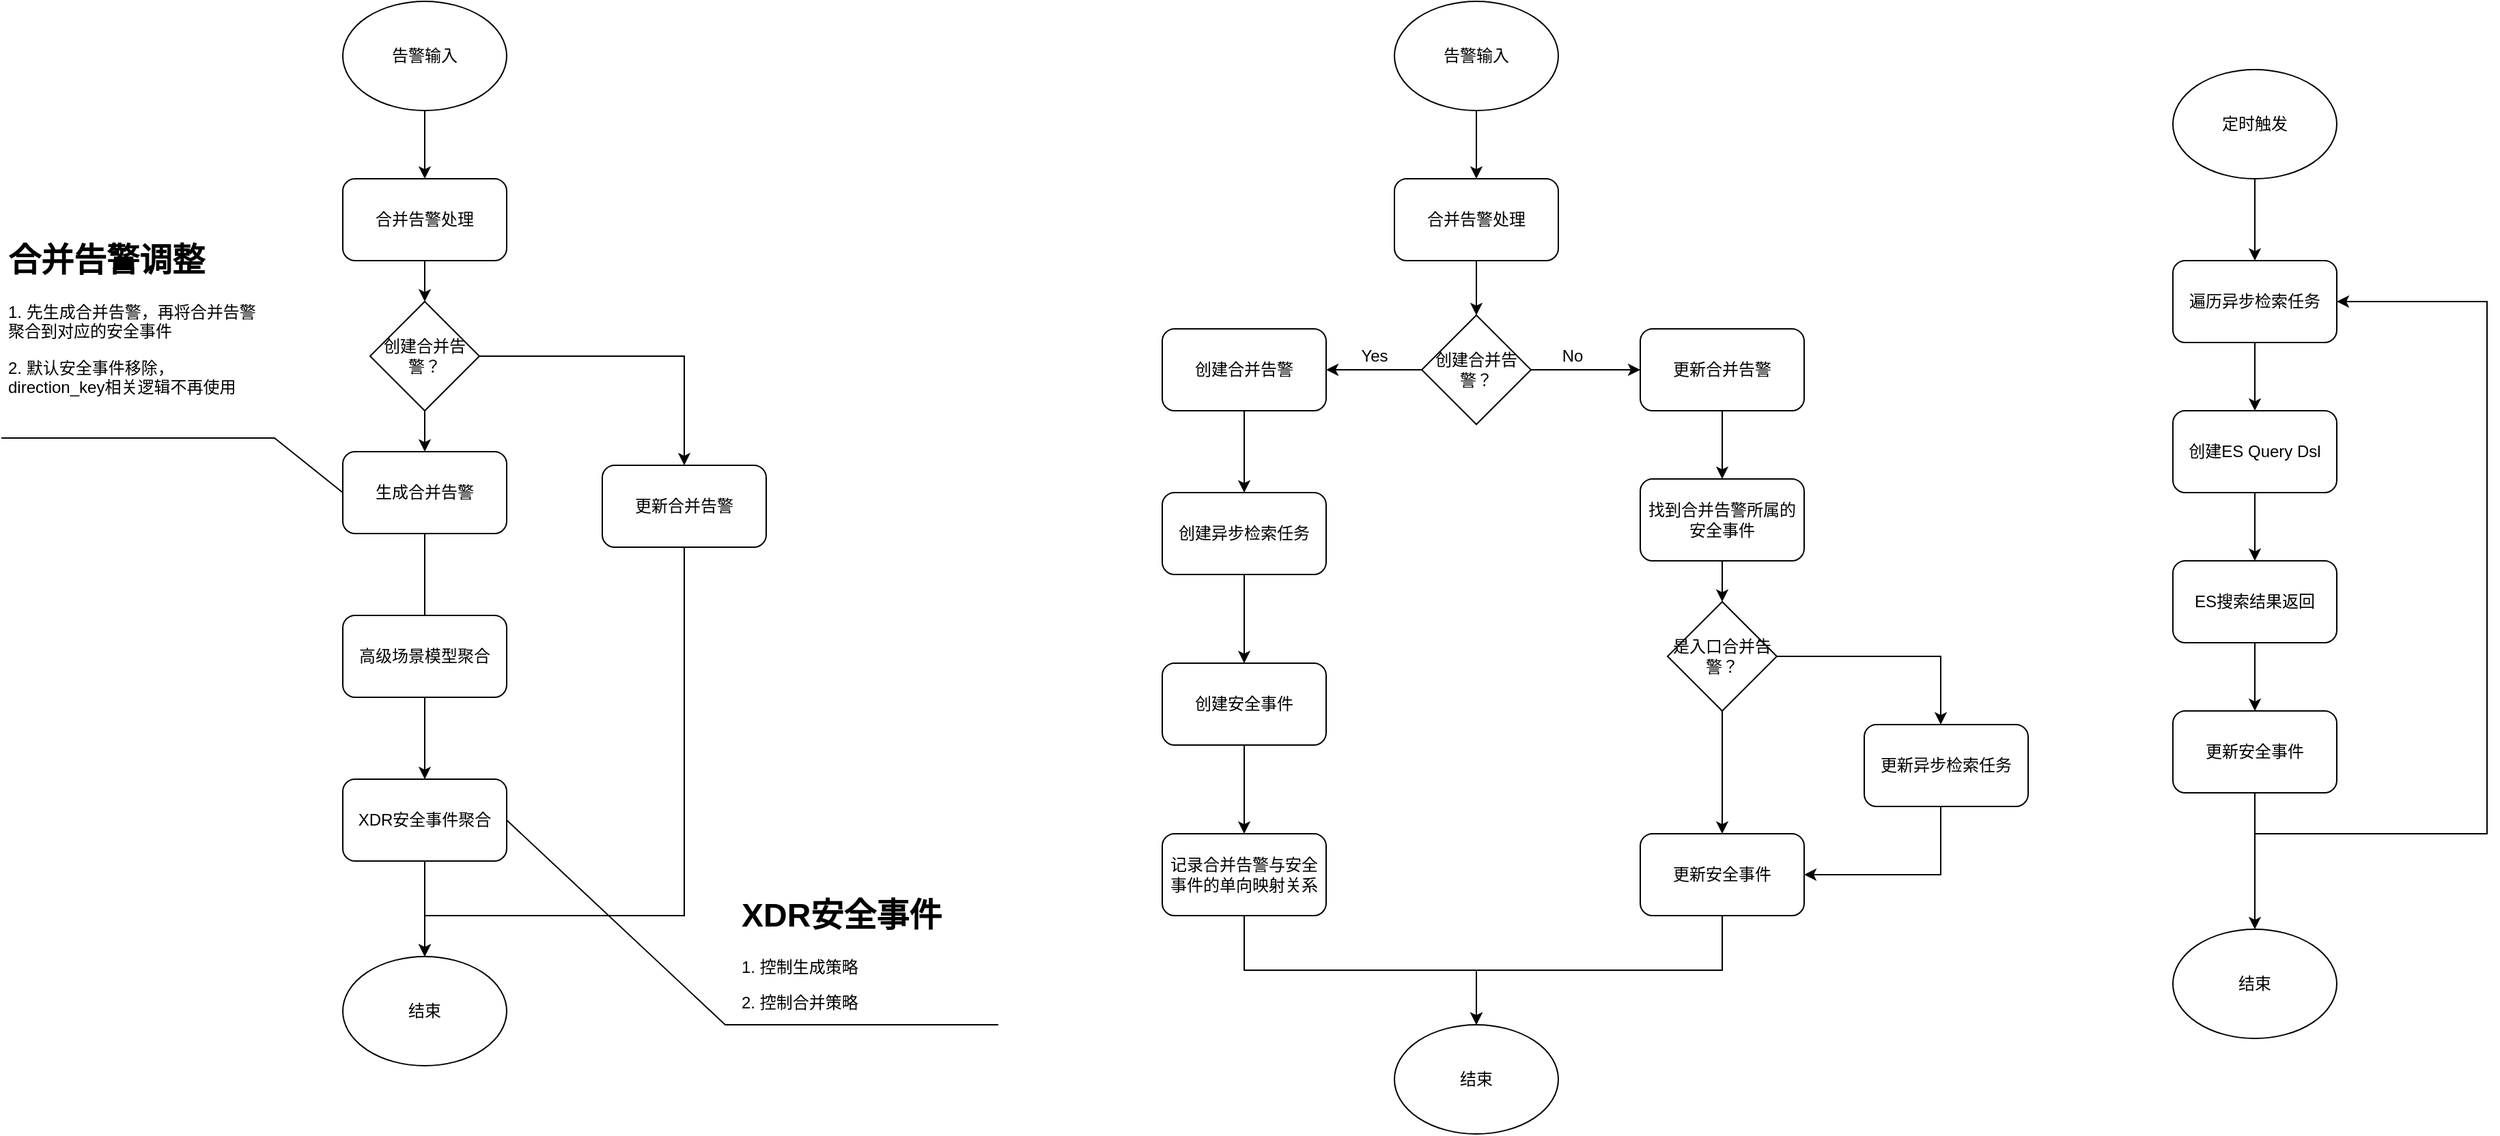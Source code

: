 <mxfile version="18.0.0" type="github">
  <diagram id="C5RBs43oDa-KdzZeNtuy" name="Page-1">
    <mxGraphModel dx="855" dy="545" grid="1" gridSize="10" guides="1" tooltips="1" connect="1" arrows="1" fold="1" page="1" pageScale="1" pageWidth="827" pageHeight="1169" math="0" shadow="0">
      <root>
        <mxCell id="WIyWlLk6GJQsqaUBKTNV-0" />
        <mxCell id="WIyWlLk6GJQsqaUBKTNV-1" parent="WIyWlLk6GJQsqaUBKTNV-0" />
        <mxCell id="bEND3ngXFf0bFGm5nGHD-9" value="" style="edgeStyle=orthogonalEdgeStyle;rounded=0;orthogonalLoop=1;jettySize=auto;html=1;" parent="WIyWlLk6GJQsqaUBKTNV-1" source="bEND3ngXFf0bFGm5nGHD-7" target="bEND3ngXFf0bFGm5nGHD-8" edge="1">
          <mxGeometry relative="1" as="geometry" />
        </mxCell>
        <mxCell id="bEND3ngXFf0bFGm5nGHD-7" value="告警输入" style="ellipse;whiteSpace=wrap;html=1;" parent="WIyWlLk6GJQsqaUBKTNV-1" vertex="1">
          <mxGeometry x="540" y="70" width="120" height="80" as="geometry" />
        </mxCell>
        <mxCell id="bEND3ngXFf0bFGm5nGHD-11" value="" style="edgeStyle=orthogonalEdgeStyle;rounded=0;orthogonalLoop=1;jettySize=auto;html=1;" parent="WIyWlLk6GJQsqaUBKTNV-1" source="bEND3ngXFf0bFGm5nGHD-8" target="bEND3ngXFf0bFGm5nGHD-10" edge="1">
          <mxGeometry relative="1" as="geometry" />
        </mxCell>
        <mxCell id="bEND3ngXFf0bFGm5nGHD-8" value="合并告警处理" style="rounded=1;whiteSpace=wrap;html=1;" parent="WIyWlLk6GJQsqaUBKTNV-1" vertex="1">
          <mxGeometry x="540" y="200" width="120" height="60" as="geometry" />
        </mxCell>
        <mxCell id="bEND3ngXFf0bFGm5nGHD-13" value="" style="edgeStyle=orthogonalEdgeStyle;rounded=0;orthogonalLoop=1;jettySize=auto;html=1;" parent="WIyWlLk6GJQsqaUBKTNV-1" source="bEND3ngXFf0bFGm5nGHD-10" target="bEND3ngXFf0bFGm5nGHD-12" edge="1">
          <mxGeometry relative="1" as="geometry" />
        </mxCell>
        <mxCell id="bEND3ngXFf0bFGm5nGHD-15" style="edgeStyle=orthogonalEdgeStyle;rounded=0;orthogonalLoop=1;jettySize=auto;html=1;" parent="WIyWlLk6GJQsqaUBKTNV-1" source="bEND3ngXFf0bFGm5nGHD-10" target="bEND3ngXFf0bFGm5nGHD-14" edge="1">
          <mxGeometry relative="1" as="geometry" />
        </mxCell>
        <mxCell id="bEND3ngXFf0bFGm5nGHD-10" value="创建合并告警？" style="rhombus;whiteSpace=wrap;html=1;" parent="WIyWlLk6GJQsqaUBKTNV-1" vertex="1">
          <mxGeometry x="560" y="290" width="80" height="80" as="geometry" />
        </mxCell>
        <mxCell id="bEND3ngXFf0bFGm5nGHD-20" value="" style="edgeStyle=orthogonalEdgeStyle;rounded=0;orthogonalLoop=1;jettySize=auto;html=1;" parent="WIyWlLk6GJQsqaUBKTNV-1" source="bEND3ngXFf0bFGm5nGHD-12" target="bEND3ngXFf0bFGm5nGHD-18" edge="1">
          <mxGeometry relative="1" as="geometry" />
        </mxCell>
        <mxCell id="bEND3ngXFf0bFGm5nGHD-12" value="生成合并告警" style="rounded=1;whiteSpace=wrap;html=1;" parent="WIyWlLk6GJQsqaUBKTNV-1" vertex="1">
          <mxGeometry x="540" y="400" width="120" height="60" as="geometry" />
        </mxCell>
        <mxCell id="bEND3ngXFf0bFGm5nGHD-17" style="edgeStyle=orthogonalEdgeStyle;rounded=0;orthogonalLoop=1;jettySize=auto;html=1;" parent="WIyWlLk6GJQsqaUBKTNV-1" source="bEND3ngXFf0bFGm5nGHD-14" target="bEND3ngXFf0bFGm5nGHD-16" edge="1">
          <mxGeometry relative="1" as="geometry">
            <Array as="points">
              <mxPoint x="790" y="740" />
              <mxPoint x="600" y="740" />
            </Array>
          </mxGeometry>
        </mxCell>
        <mxCell id="bEND3ngXFf0bFGm5nGHD-16" value="结束" style="ellipse;whiteSpace=wrap;html=1;" parent="WIyWlLk6GJQsqaUBKTNV-1" vertex="1">
          <mxGeometry x="540" y="770" width="120" height="80" as="geometry" />
        </mxCell>
        <mxCell id="bEND3ngXFf0bFGm5nGHD-14" value="更新合并告警" style="rounded=1;whiteSpace=wrap;html=1;" parent="WIyWlLk6GJQsqaUBKTNV-1" vertex="1">
          <mxGeometry x="730" y="410" width="120" height="60" as="geometry" />
        </mxCell>
        <mxCell id="bEND3ngXFf0bFGm5nGHD-21" style="edgeStyle=orthogonalEdgeStyle;rounded=0;orthogonalLoop=1;jettySize=auto;html=1;" parent="WIyWlLk6GJQsqaUBKTNV-1" source="bEND3ngXFf0bFGm5nGHD-18" target="bEND3ngXFf0bFGm5nGHD-16" edge="1">
          <mxGeometry relative="1" as="geometry" />
        </mxCell>
        <mxCell id="bEND3ngXFf0bFGm5nGHD-18" value="XDR安全事件聚合" style="rounded=1;whiteSpace=wrap;html=1;" parent="WIyWlLk6GJQsqaUBKTNV-1" vertex="1">
          <mxGeometry x="540" y="640" width="120" height="60" as="geometry" />
        </mxCell>
        <mxCell id="bEND3ngXFf0bFGm5nGHD-23" value="&lt;h1&gt;合并告警调整&lt;/h1&gt;&lt;p&gt;1. 先生成合并告警，再将合并告警聚合到对应的安全事件&lt;/p&gt;&lt;p&gt;2. 默认安全事件移除，direction_key相关逻辑不再使用&lt;/p&gt;" style="text;html=1;strokeColor=none;fillColor=none;spacing=5;spacingTop=-20;whiteSpace=wrap;overflow=hidden;rounded=0;" parent="WIyWlLk6GJQsqaUBKTNV-1" vertex="1">
          <mxGeometry x="290" y="240" width="190" height="150" as="geometry" />
        </mxCell>
        <mxCell id="bEND3ngXFf0bFGm5nGHD-27" value="" style="endArrow=none;html=1;rounded=0;endFill=0;exitX=1;exitY=0.5;exitDx=0;exitDy=0;" parent="WIyWlLk6GJQsqaUBKTNV-1" source="bEND3ngXFf0bFGm5nGHD-18" edge="1">
          <mxGeometry relative="1" as="geometry">
            <mxPoint x="690" y="634" as="sourcePoint" />
            <mxPoint x="1020" y="820" as="targetPoint" />
            <Array as="points">
              <mxPoint x="820" y="820" />
            </Array>
          </mxGeometry>
        </mxCell>
        <mxCell id="bEND3ngXFf0bFGm5nGHD-24" value="" style="endArrow=none;html=1;rounded=0;exitX=0;exitY=0.5;exitDx=0;exitDy=0;endFill=0;" parent="WIyWlLk6GJQsqaUBKTNV-1" source="bEND3ngXFf0bFGm5nGHD-12" edge="1">
          <mxGeometry relative="1" as="geometry">
            <mxPoint x="270" y="380" as="sourcePoint" />
            <mxPoint x="290" y="390" as="targetPoint" />
            <Array as="points">
              <mxPoint x="490" y="390" />
            </Array>
          </mxGeometry>
        </mxCell>
        <mxCell id="bEND3ngXFf0bFGm5nGHD-26" value="&lt;h1&gt;XDR安全事件&lt;/h1&gt;&lt;p&gt;1. 控制生成策略&lt;/p&gt;&lt;p&gt;2. 控制合并策略&lt;/p&gt;" style="text;html=1;strokeColor=none;fillColor=none;spacing=5;spacingTop=-20;whiteSpace=wrap;overflow=hidden;rounded=0;" parent="WIyWlLk6GJQsqaUBKTNV-1" vertex="1">
          <mxGeometry x="827" y="720" width="190" height="100" as="geometry" />
        </mxCell>
        <mxCell id="bEND3ngXFf0bFGm5nGHD-28" value="高级场景模型聚合" style="rounded=1;whiteSpace=wrap;html=1;" parent="WIyWlLk6GJQsqaUBKTNV-1" vertex="1">
          <mxGeometry x="540" y="520" width="120" height="60" as="geometry" />
        </mxCell>
        <mxCell id="bEND3ngXFf0bFGm5nGHD-32" value="" style="edgeStyle=orthogonalEdgeStyle;rounded=0;orthogonalLoop=1;jettySize=auto;html=1;endArrow=classic;endFill=1;" parent="WIyWlLk6GJQsqaUBKTNV-1" source="bEND3ngXFf0bFGm5nGHD-30" target="bEND3ngXFf0bFGm5nGHD-31" edge="1">
          <mxGeometry relative="1" as="geometry" />
        </mxCell>
        <mxCell id="bEND3ngXFf0bFGm5nGHD-30" value="告警输入" style="ellipse;whiteSpace=wrap;html=1;" parent="WIyWlLk6GJQsqaUBKTNV-1" vertex="1">
          <mxGeometry x="1310" y="70" width="120" height="80" as="geometry" />
        </mxCell>
        <mxCell id="bEND3ngXFf0bFGm5nGHD-34" value="" style="edgeStyle=orthogonalEdgeStyle;rounded=0;orthogonalLoop=1;jettySize=auto;html=1;endArrow=classic;endFill=1;" parent="WIyWlLk6GJQsqaUBKTNV-1" source="bEND3ngXFf0bFGm5nGHD-31" target="bEND3ngXFf0bFGm5nGHD-33" edge="1">
          <mxGeometry relative="1" as="geometry" />
        </mxCell>
        <mxCell id="bEND3ngXFf0bFGm5nGHD-31" value="合并告警处理" style="rounded=1;whiteSpace=wrap;html=1;" parent="WIyWlLk6GJQsqaUBKTNV-1" vertex="1">
          <mxGeometry x="1310" y="200" width="120" height="60" as="geometry" />
        </mxCell>
        <mxCell id="bEND3ngXFf0bFGm5nGHD-36" value="" style="edgeStyle=orthogonalEdgeStyle;rounded=0;orthogonalLoop=1;jettySize=auto;html=1;endArrow=classic;endFill=1;" parent="WIyWlLk6GJQsqaUBKTNV-1" source="bEND3ngXFf0bFGm5nGHD-33" target="bEND3ngXFf0bFGm5nGHD-35" edge="1">
          <mxGeometry relative="1" as="geometry" />
        </mxCell>
        <mxCell id="bEND3ngXFf0bFGm5nGHD-50" value="" style="edgeStyle=orthogonalEdgeStyle;rounded=0;orthogonalLoop=1;jettySize=auto;html=1;endArrow=classic;endFill=1;" parent="WIyWlLk6GJQsqaUBKTNV-1" source="bEND3ngXFf0bFGm5nGHD-33" target="bEND3ngXFf0bFGm5nGHD-49" edge="1">
          <mxGeometry relative="1" as="geometry" />
        </mxCell>
        <mxCell id="bEND3ngXFf0bFGm5nGHD-33" value="创建合并告警？" style="rhombus;whiteSpace=wrap;html=1;" parent="WIyWlLk6GJQsqaUBKTNV-1" vertex="1">
          <mxGeometry x="1330" y="300" width="80" height="80" as="geometry" />
        </mxCell>
        <mxCell id="bEND3ngXFf0bFGm5nGHD-38" value="" style="edgeStyle=orthogonalEdgeStyle;rounded=0;orthogonalLoop=1;jettySize=auto;html=1;endArrow=classic;endFill=1;" parent="WIyWlLk6GJQsqaUBKTNV-1" source="bEND3ngXFf0bFGm5nGHD-35" target="bEND3ngXFf0bFGm5nGHD-37" edge="1">
          <mxGeometry relative="1" as="geometry" />
        </mxCell>
        <mxCell id="bEND3ngXFf0bFGm5nGHD-35" value="更新合并告警" style="rounded=1;whiteSpace=wrap;html=1;" parent="WIyWlLk6GJQsqaUBKTNV-1" vertex="1">
          <mxGeometry x="1490" y="310" width="120" height="60" as="geometry" />
        </mxCell>
        <mxCell id="bEND3ngXFf0bFGm5nGHD-40" value="" style="edgeStyle=orthogonalEdgeStyle;rounded=0;orthogonalLoop=1;jettySize=auto;html=1;endArrow=classic;endFill=1;" parent="WIyWlLk6GJQsqaUBKTNV-1" source="bEND3ngXFf0bFGm5nGHD-37" target="bEND3ngXFf0bFGm5nGHD-41" edge="1">
          <mxGeometry relative="1" as="geometry">
            <mxPoint x="1550" y="540" as="targetPoint" />
          </mxGeometry>
        </mxCell>
        <mxCell id="bEND3ngXFf0bFGm5nGHD-37" value="找到合并告警所属的安全事件" style="rounded=1;whiteSpace=wrap;html=1;" parent="WIyWlLk6GJQsqaUBKTNV-1" vertex="1">
          <mxGeometry x="1490" y="420" width="120" height="60" as="geometry" />
        </mxCell>
        <mxCell id="bEND3ngXFf0bFGm5nGHD-45" value="" style="edgeStyle=orthogonalEdgeStyle;rounded=0;orthogonalLoop=1;jettySize=auto;html=1;endArrow=classic;endFill=1;" parent="WIyWlLk6GJQsqaUBKTNV-1" source="bEND3ngXFf0bFGm5nGHD-41" target="bEND3ngXFf0bFGm5nGHD-43" edge="1">
          <mxGeometry relative="1" as="geometry">
            <Array as="points">
              <mxPoint x="1710" y="550" />
            </Array>
          </mxGeometry>
        </mxCell>
        <mxCell id="bEND3ngXFf0bFGm5nGHD-47" style="edgeStyle=orthogonalEdgeStyle;rounded=0;orthogonalLoop=1;jettySize=auto;html=1;endArrow=classic;endFill=1;" parent="WIyWlLk6GJQsqaUBKTNV-1" source="bEND3ngXFf0bFGm5nGHD-41" target="bEND3ngXFf0bFGm5nGHD-44" edge="1">
          <mxGeometry relative="1" as="geometry" />
        </mxCell>
        <mxCell id="bEND3ngXFf0bFGm5nGHD-41" value="是入口合并告警？" style="rhombus;whiteSpace=wrap;html=1;" parent="WIyWlLk6GJQsqaUBKTNV-1" vertex="1">
          <mxGeometry x="1510" y="510" width="80" height="80" as="geometry" />
        </mxCell>
        <mxCell id="bEND3ngXFf0bFGm5nGHD-46" style="edgeStyle=orthogonalEdgeStyle;rounded=0;orthogonalLoop=1;jettySize=auto;html=1;entryX=1;entryY=0.5;entryDx=0;entryDy=0;endArrow=classic;endFill=1;" parent="WIyWlLk6GJQsqaUBKTNV-1" source="bEND3ngXFf0bFGm5nGHD-43" target="bEND3ngXFf0bFGm5nGHD-44" edge="1">
          <mxGeometry relative="1" as="geometry">
            <Array as="points">
              <mxPoint x="1710" y="710" />
            </Array>
          </mxGeometry>
        </mxCell>
        <mxCell id="bEND3ngXFf0bFGm5nGHD-43" value="更新异步检索任务" style="rounded=1;whiteSpace=wrap;html=1;" parent="WIyWlLk6GJQsqaUBKTNV-1" vertex="1">
          <mxGeometry x="1654" y="600" width="120" height="60" as="geometry" />
        </mxCell>
        <mxCell id="bEND3ngXFf0bFGm5nGHD-63" style="edgeStyle=orthogonalEdgeStyle;rounded=0;orthogonalLoop=1;jettySize=auto;html=1;endArrow=classic;endFill=1;" parent="WIyWlLk6GJQsqaUBKTNV-1" source="bEND3ngXFf0bFGm5nGHD-44" target="bEND3ngXFf0bFGm5nGHD-61" edge="1">
          <mxGeometry relative="1" as="geometry">
            <Array as="points">
              <mxPoint x="1550" y="780" />
              <mxPoint x="1370" y="780" />
            </Array>
          </mxGeometry>
        </mxCell>
        <mxCell id="bEND3ngXFf0bFGm5nGHD-44" value="更新安全事件" style="rounded=1;whiteSpace=wrap;html=1;" parent="WIyWlLk6GJQsqaUBKTNV-1" vertex="1">
          <mxGeometry x="1490" y="680" width="120" height="60" as="geometry" />
        </mxCell>
        <mxCell id="bEND3ngXFf0bFGm5nGHD-48" value="No" style="text;html=1;align=center;verticalAlign=middle;resizable=0;points=[];autosize=1;strokeColor=none;fillColor=none;" parent="WIyWlLk6GJQsqaUBKTNV-1" vertex="1">
          <mxGeometry x="1425" y="320" width="30" height="20" as="geometry" />
        </mxCell>
        <mxCell id="bEND3ngXFf0bFGm5nGHD-53" value="" style="edgeStyle=orthogonalEdgeStyle;rounded=0;orthogonalLoop=1;jettySize=auto;html=1;endArrow=classic;endFill=1;" parent="WIyWlLk6GJQsqaUBKTNV-1" source="bEND3ngXFf0bFGm5nGHD-49" target="bEND3ngXFf0bFGm5nGHD-52" edge="1">
          <mxGeometry relative="1" as="geometry" />
        </mxCell>
        <mxCell id="bEND3ngXFf0bFGm5nGHD-49" value="创建合并告警" style="rounded=1;whiteSpace=wrap;html=1;" parent="WIyWlLk6GJQsqaUBKTNV-1" vertex="1">
          <mxGeometry x="1140" y="310" width="120" height="60" as="geometry" />
        </mxCell>
        <mxCell id="bEND3ngXFf0bFGm5nGHD-51" value="Yes" style="text;html=1;align=center;verticalAlign=middle;resizable=0;points=[];autosize=1;strokeColor=none;fillColor=none;" parent="WIyWlLk6GJQsqaUBKTNV-1" vertex="1">
          <mxGeometry x="1280" y="320" width="30" height="20" as="geometry" />
        </mxCell>
        <mxCell id="bEND3ngXFf0bFGm5nGHD-55" value="" style="edgeStyle=orthogonalEdgeStyle;rounded=0;orthogonalLoop=1;jettySize=auto;html=1;endArrow=classic;endFill=1;" parent="WIyWlLk6GJQsqaUBKTNV-1" source="bEND3ngXFf0bFGm5nGHD-52" target="bEND3ngXFf0bFGm5nGHD-54" edge="1">
          <mxGeometry relative="1" as="geometry" />
        </mxCell>
        <mxCell id="bEND3ngXFf0bFGm5nGHD-52" value="创建异步检索任务" style="rounded=1;whiteSpace=wrap;html=1;" parent="WIyWlLk6GJQsqaUBKTNV-1" vertex="1">
          <mxGeometry x="1140" y="430" width="120" height="60" as="geometry" />
        </mxCell>
        <mxCell id="bEND3ngXFf0bFGm5nGHD-60" value="" style="edgeStyle=orthogonalEdgeStyle;rounded=0;orthogonalLoop=1;jettySize=auto;html=1;endArrow=classic;endFill=1;" parent="WIyWlLk6GJQsqaUBKTNV-1" source="bEND3ngXFf0bFGm5nGHD-54" target="bEND3ngXFf0bFGm5nGHD-56" edge="1">
          <mxGeometry relative="1" as="geometry" />
        </mxCell>
        <mxCell id="bEND3ngXFf0bFGm5nGHD-54" value="创建安全事件" style="rounded=1;whiteSpace=wrap;html=1;" parent="WIyWlLk6GJQsqaUBKTNV-1" vertex="1">
          <mxGeometry x="1140" y="555" width="120" height="60" as="geometry" />
        </mxCell>
        <mxCell id="bEND3ngXFf0bFGm5nGHD-62" style="edgeStyle=orthogonalEdgeStyle;rounded=0;orthogonalLoop=1;jettySize=auto;html=1;entryX=0.5;entryY=0;entryDx=0;entryDy=0;endArrow=classic;endFill=1;" parent="WIyWlLk6GJQsqaUBKTNV-1" source="bEND3ngXFf0bFGm5nGHD-56" target="bEND3ngXFf0bFGm5nGHD-61" edge="1">
          <mxGeometry relative="1" as="geometry">
            <Array as="points">
              <mxPoint x="1200" y="780" />
              <mxPoint x="1370" y="780" />
            </Array>
          </mxGeometry>
        </mxCell>
        <mxCell id="bEND3ngXFf0bFGm5nGHD-56" value="记录合并告警与安全事件的单向映射关系" style="rounded=1;whiteSpace=wrap;html=1;" parent="WIyWlLk6GJQsqaUBKTNV-1" vertex="1">
          <mxGeometry x="1140" y="680" width="120" height="60" as="geometry" />
        </mxCell>
        <mxCell id="bEND3ngXFf0bFGm5nGHD-65" value="" style="edgeStyle=orthogonalEdgeStyle;rounded=0;orthogonalLoop=1;jettySize=auto;html=1;endArrow=classic;endFill=1;" parent="WIyWlLk6GJQsqaUBKTNV-1" source="bEND3ngXFf0bFGm5nGHD-57" target="bEND3ngXFf0bFGm5nGHD-64" edge="1">
          <mxGeometry relative="1" as="geometry" />
        </mxCell>
        <mxCell id="bEND3ngXFf0bFGm5nGHD-57" value="遍历异步检索任务" style="rounded=1;whiteSpace=wrap;html=1;" parent="WIyWlLk6GJQsqaUBKTNV-1" vertex="1">
          <mxGeometry x="1880" y="260" width="120" height="60" as="geometry" />
        </mxCell>
        <mxCell id="bEND3ngXFf0bFGm5nGHD-59" value="" style="edgeStyle=orthogonalEdgeStyle;rounded=0;orthogonalLoop=1;jettySize=auto;html=1;endArrow=classic;endFill=1;" parent="WIyWlLk6GJQsqaUBKTNV-1" source="bEND3ngXFf0bFGm5nGHD-58" target="bEND3ngXFf0bFGm5nGHD-57" edge="1">
          <mxGeometry relative="1" as="geometry" />
        </mxCell>
        <mxCell id="bEND3ngXFf0bFGm5nGHD-58" value="定时触发" style="ellipse;whiteSpace=wrap;html=1;" parent="WIyWlLk6GJQsqaUBKTNV-1" vertex="1">
          <mxGeometry x="1880" y="120" width="120" height="80" as="geometry" />
        </mxCell>
        <mxCell id="bEND3ngXFf0bFGm5nGHD-61" value="结束" style="ellipse;whiteSpace=wrap;html=1;" parent="WIyWlLk6GJQsqaUBKTNV-1" vertex="1">
          <mxGeometry x="1310" y="820" width="120" height="80" as="geometry" />
        </mxCell>
        <mxCell id="bEND3ngXFf0bFGm5nGHD-67" value="" style="edgeStyle=orthogonalEdgeStyle;rounded=0;orthogonalLoop=1;jettySize=auto;html=1;endArrow=classic;endFill=1;" parent="WIyWlLk6GJQsqaUBKTNV-1" source="bEND3ngXFf0bFGm5nGHD-64" target="bEND3ngXFf0bFGm5nGHD-66" edge="1">
          <mxGeometry relative="1" as="geometry" />
        </mxCell>
        <mxCell id="bEND3ngXFf0bFGm5nGHD-64" value="创建ES Query Dsl" style="rounded=1;whiteSpace=wrap;html=1;" parent="WIyWlLk6GJQsqaUBKTNV-1" vertex="1">
          <mxGeometry x="1880" y="370" width="120" height="60" as="geometry" />
        </mxCell>
        <mxCell id="bEND3ngXFf0bFGm5nGHD-68" style="edgeStyle=orthogonalEdgeStyle;rounded=0;orthogonalLoop=1;jettySize=auto;html=1;entryX=1;entryY=0.5;entryDx=0;entryDy=0;endArrow=classic;endFill=1;" parent="WIyWlLk6GJQsqaUBKTNV-1" source="bEND3ngXFf0bFGm5nGHD-66" target="bEND3ngXFf0bFGm5nGHD-57" edge="1">
          <mxGeometry relative="1" as="geometry">
            <Array as="points">
              <mxPoint x="1940" y="680" />
              <mxPoint x="2110" y="680" />
              <mxPoint x="2110" y="290" />
            </Array>
          </mxGeometry>
        </mxCell>
        <mxCell id="bEND3ngXFf0bFGm5nGHD-70" value="" style="edgeStyle=orthogonalEdgeStyle;rounded=0;orthogonalLoop=1;jettySize=auto;html=1;endArrow=classic;endFill=1;" parent="WIyWlLk6GJQsqaUBKTNV-1" source="bEND3ngXFf0bFGm5nGHD-66" target="bEND3ngXFf0bFGm5nGHD-69" edge="1">
          <mxGeometry relative="1" as="geometry" />
        </mxCell>
        <mxCell id="bEND3ngXFf0bFGm5nGHD-66" value="ES搜索结果返回" style="rounded=1;whiteSpace=wrap;html=1;" parent="WIyWlLk6GJQsqaUBKTNV-1" vertex="1">
          <mxGeometry x="1880" y="480" width="120" height="60" as="geometry" />
        </mxCell>
        <mxCell id="bEND3ngXFf0bFGm5nGHD-72" value="" style="edgeStyle=orthogonalEdgeStyle;rounded=0;orthogonalLoop=1;jettySize=auto;html=1;endArrow=classic;endFill=1;" parent="WIyWlLk6GJQsqaUBKTNV-1" source="bEND3ngXFf0bFGm5nGHD-69" target="bEND3ngXFf0bFGm5nGHD-71" edge="1">
          <mxGeometry relative="1" as="geometry" />
        </mxCell>
        <mxCell id="bEND3ngXFf0bFGm5nGHD-69" value="更新安全事件" style="rounded=1;whiteSpace=wrap;html=1;" parent="WIyWlLk6GJQsqaUBKTNV-1" vertex="1">
          <mxGeometry x="1880" y="590" width="120" height="60" as="geometry" />
        </mxCell>
        <mxCell id="bEND3ngXFf0bFGm5nGHD-71" value="结束" style="ellipse;whiteSpace=wrap;html=1;" parent="WIyWlLk6GJQsqaUBKTNV-1" vertex="1">
          <mxGeometry x="1880" y="750" width="120" height="80" as="geometry" />
        </mxCell>
      </root>
    </mxGraphModel>
  </diagram>
</mxfile>
